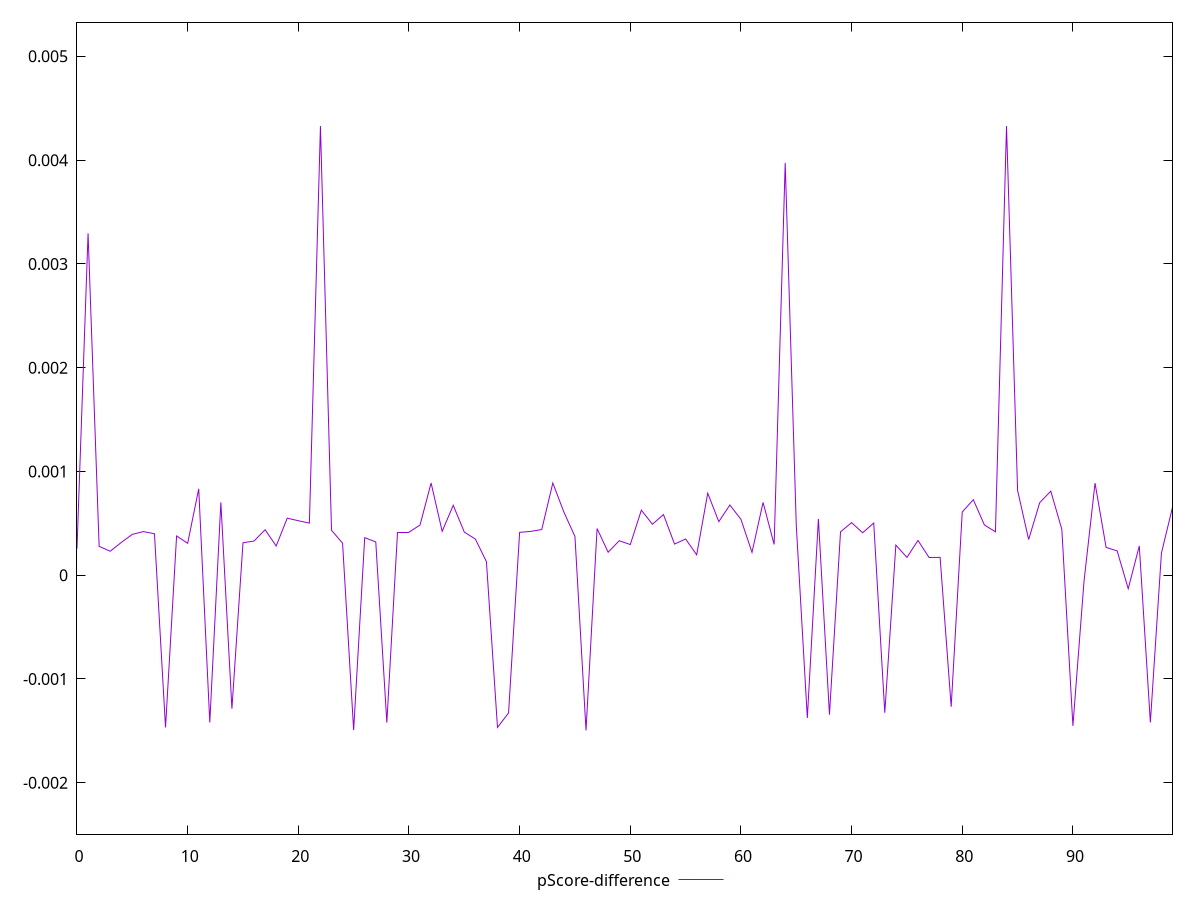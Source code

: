 reset

$pScoreDifference <<EOF
0 0.00025696081240240455
1 0.003294201340738989
2 0.00027806086816462884
3 0.00023081060653963072
4 0.00031544478326057425
5 0.00039354161611183415
6 0.0004202555192851041
7 0.00039936707459804245
8 -0.0014672600211965616
9 0.0003781985251839568
10 0.0003073715897347704
11 0.0008327668664566776
12 -0.0014187833249770156
13 0.0007017073125176274
14 -0.0012866264181698363
15 0.00031230038126529337
16 0.00032935678974750117
17 0.00043839811581720435
18 0.0002814940073722159
19 0.0005496269484315339
20 0.0005250205286319674
21 0.0005018655812543769
22 0.00432840218480913
23 0.00043318325664432923
24 0.00030844283741111346
25 -0.001492843904354271
26 0.00036188020505285336
27 0.0003206640460327124
28 -0.001420017295222389
29 0.00041020255126195983
30 0.00041020255126195983
31 0.00048364558404113446
32 0.0008883996008773407
33 0.0004225378984612591
34 0.000673610247742604
35 0.0004154605102075857
36 0.00034852715339906727
37 0.0001301685009332896
38 -0.001467206294132264
39 -0.0013274507117748049
40 0.0004128158998799123
41 0.00042232851389951455
42 0.00044002756421874546
43 0.0008883996008773407
44 0.0006079683792622002
45 0.000373072323813348
46 -0.001495372754259863
47 0.0004492719635344009
48 0.00022145163157434068
49 0.000332112480197053
50 0.00029539814007440747
51 0.0006268269639774313
52 0.0004911106060972534
53 0.0005844313214752959
54 0.0002999556938677126
55 0.0003491648450492744
56 0.00019629182397013813
57 0.0007901257222027256
58 0.0005159869904987711
59 0.0006767048139236873
60 0.0005382594856843757
61 0.00022027282051574094
62 0.0007012600900834862
63 0.0002964679676630364
64 0.003973390350868966
65 0.0004830631401365835
66 -0.0013756420450555164
67 0.0005422039411939836
68 -0.0013435408384700944
69 0.0004179821942710913
70 0.0005066378946204739
71 0.0004088267507150276
72 0.000502959929852673
73 -0.0013260666480295804
74 0.00029006515974278925
75 0.00017171535833388797
76 0.00033508549329309446
77 0.00017073064336737588
78 0.00017171535833388797
79 -0.0012671286156286567
80 0.0006090851968141939
81 0.0007276080075719425
82 0.00048451931915189685
83 0.0004181074935579263
84 0.00432840218480913
85 0.0008176357234453511
86 0.00034365029573985885
87 0.0006987063618485532
88 0.0008101760173197057
89 0.0004417233360157844
90 -0.0014520116554890185
91 -0.00006346947029633142
92 0.0008872592946683831
93 0.00026815961136340306
94 0.00023375981952262516
95 -0.0001301135836345082
96 0.00028226783094055
97 -0.001418455970267676
98 0.00021312120727796403
99 0.0006538458944315793
EOF

set key outside below
set xrange [0:99]
set yrange [-0.002495372754259863:0.00532840218480913]
set trange [-0.002495372754259863:0.00532840218480913]
set terminal svg size 640, 500 enhanced background rgb 'white'
set output "reprap/cumulative-layout-shift/samples/pages+cached+noexternal+nomedia/pScore-difference/values.svg"

plot $pScoreDifference title "pScore-difference" with line

reset

